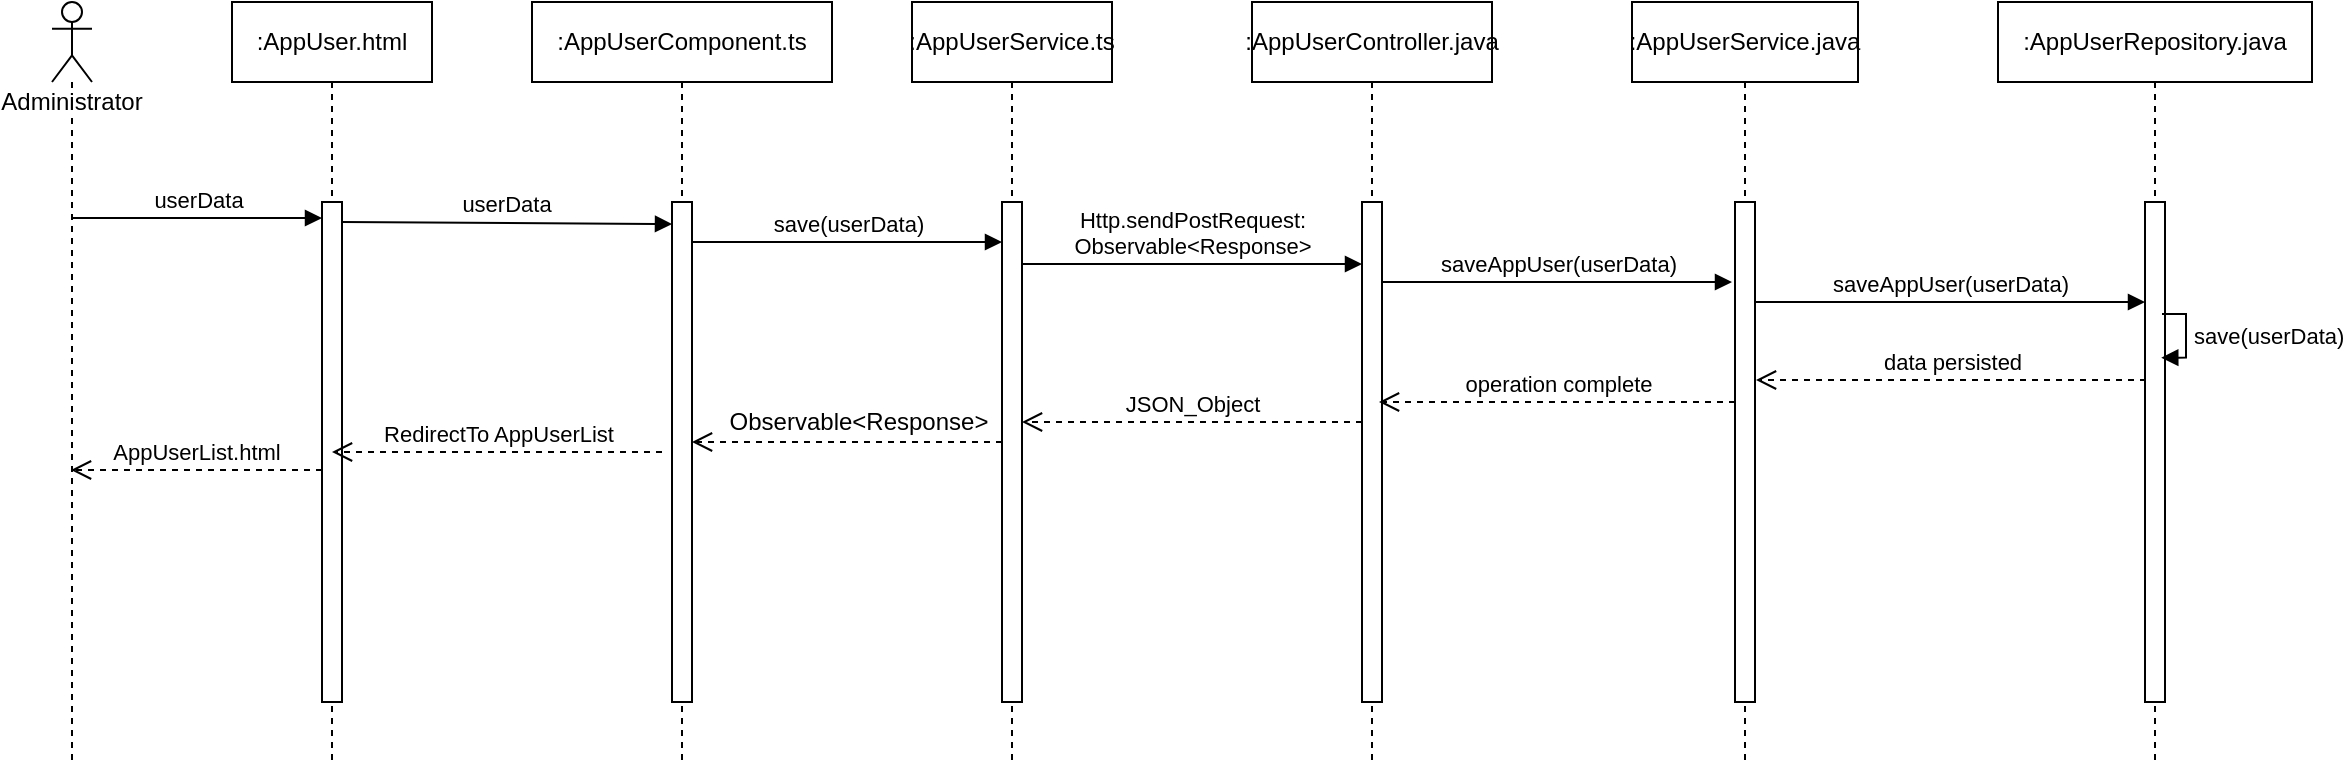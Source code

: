 <mxfile version="10.7.7" type="device"><diagram id="UcbJWvM-FvmxBho9Bb0b" name="Page-1"><mxGraphModel dx="1667" dy="435" grid="1" gridSize="10" guides="1" tooltips="1" connect="1" arrows="1" fold="1" page="1" pageScale="1" pageWidth="827" pageHeight="1169" math="0" shadow="0"><root><mxCell id="0"/><mxCell id="1" parent="0"/><mxCell id="w4Rst9HtTat1AvWIJeFG-2" value=":AppUser.html" style="shape=umlLifeline;perimeter=lifelinePerimeter;whiteSpace=wrap;html=1;container=1;collapsible=0;recursiveResize=0;outlineConnect=0;" vertex="1" parent="1"><mxGeometry x="90" y="20" width="100" height="380" as="geometry"/></mxCell><mxCell id="w4Rst9HtTat1AvWIJeFG-3" value="" style="html=1;points=[];perimeter=orthogonalPerimeter;" vertex="1" parent="w4Rst9HtTat1AvWIJeFG-2"><mxGeometry x="45" y="100" width="10" height="250" as="geometry"/></mxCell><mxCell id="w4Rst9HtTat1AvWIJeFG-4" value=":AppUserComponent.ts" style="shape=umlLifeline;perimeter=lifelinePerimeter;whiteSpace=wrap;html=1;container=1;collapsible=0;recursiveResize=0;outlineConnect=0;" vertex="1" parent="1"><mxGeometry x="240" y="20" width="150" height="380" as="geometry"/></mxCell><mxCell id="w4Rst9HtTat1AvWIJeFG-5" value="" style="html=1;points=[];perimeter=orthogonalPerimeter;" vertex="1" parent="w4Rst9HtTat1AvWIJeFG-4"><mxGeometry x="70" y="100" width="10" height="250" as="geometry"/></mxCell><mxCell id="w4Rst9HtTat1AvWIJeFG-6" value=":AppUserService.ts" style="shape=umlLifeline;perimeter=lifelinePerimeter;whiteSpace=wrap;html=1;container=1;collapsible=0;recursiveResize=0;outlineConnect=0;" vertex="1" parent="1"><mxGeometry x="430" y="20" width="100" height="380" as="geometry"/></mxCell><mxCell id="w4Rst9HtTat1AvWIJeFG-7" value="" style="html=1;points=[];perimeter=orthogonalPerimeter;" vertex="1" parent="w4Rst9HtTat1AvWIJeFG-6"><mxGeometry x="45" y="100" width="10" height="250" as="geometry"/></mxCell><mxCell id="w4Rst9HtTat1AvWIJeFG-8" value=":AppUserController.java" style="shape=umlLifeline;perimeter=lifelinePerimeter;whiteSpace=wrap;html=1;container=1;collapsible=0;recursiveResize=0;outlineConnect=0;" vertex="1" parent="1"><mxGeometry x="600" y="20" width="120" height="380" as="geometry"/></mxCell><mxCell id="w4Rst9HtTat1AvWIJeFG-9" value="" style="html=1;points=[];perimeter=orthogonalPerimeter;" vertex="1" parent="w4Rst9HtTat1AvWIJeFG-8"><mxGeometry x="55" y="100" width="10" height="250" as="geometry"/></mxCell><mxCell id="w4Rst9HtTat1AvWIJeFG-10" value=":AppUserService.java" style="shape=umlLifeline;perimeter=lifelinePerimeter;whiteSpace=wrap;html=1;container=1;collapsible=0;recursiveResize=0;outlineConnect=0;" vertex="1" parent="1"><mxGeometry x="790" y="20" width="113" height="380" as="geometry"/></mxCell><mxCell id="w4Rst9HtTat1AvWIJeFG-11" value="" style="html=1;points=[];perimeter=orthogonalPerimeter;" vertex="1" parent="w4Rst9HtTat1AvWIJeFG-10"><mxGeometry x="51.5" y="100" width="10" height="250" as="geometry"/></mxCell><mxCell id="w4Rst9HtTat1AvWIJeFG-12" value=":AppUserRepository.java" style="shape=umlLifeline;perimeter=lifelinePerimeter;whiteSpace=wrap;html=1;container=1;collapsible=0;recursiveResize=0;outlineConnect=0;" vertex="1" parent="1"><mxGeometry x="973" y="20" width="157" height="380" as="geometry"/></mxCell><mxCell id="w4Rst9HtTat1AvWIJeFG-13" value="" style="html=1;points=[];perimeter=orthogonalPerimeter;" vertex="1" parent="w4Rst9HtTat1AvWIJeFG-12"><mxGeometry x="73.5" y="100" width="10" height="250" as="geometry"/></mxCell><mxCell id="w4Rst9HtTat1AvWIJeFG-16" value="Administrator" style="shape=umlLifeline;participant=umlActor;perimeter=lifelinePerimeter;whiteSpace=wrap;html=1;container=1;collapsible=0;recursiveResize=0;verticalAlign=top;spacingTop=36;labelBackgroundColor=#ffffff;outlineConnect=0;" vertex="1" parent="1"><mxGeometry y="20" width="20" height="380" as="geometry"/></mxCell><mxCell id="w4Rst9HtTat1AvWIJeFG-17" value="userData" style="html=1;verticalAlign=bottom;endArrow=block;entryX=0;entryY=0.032;entryDx=0;entryDy=0;entryPerimeter=0;" edge="1" parent="1" source="w4Rst9HtTat1AvWIJeFG-16" target="w4Rst9HtTat1AvWIJeFG-3"><mxGeometry width="80" relative="1" as="geometry"><mxPoint x="-40" y="350" as="sourcePoint"/><mxPoint x="90" y="270" as="targetPoint"/></mxGeometry></mxCell><mxCell id="w4Rst9HtTat1AvWIJeFG-18" value="userData" style="html=1;verticalAlign=bottom;endArrow=block;entryX=0;entryY=0.044;entryDx=0;entryDy=0;entryPerimeter=0;" edge="1" parent="1" target="w4Rst9HtTat1AvWIJeFG-5"><mxGeometry width="80" relative="1" as="geometry"><mxPoint x="145" y="130" as="sourcePoint"/><mxPoint x="270.5" y="130" as="targetPoint"/></mxGeometry></mxCell><mxCell id="w4Rst9HtTat1AvWIJeFG-19" value="save(userData)" style="html=1;verticalAlign=bottom;endArrow=block;entryX=0;entryY=0.08;entryDx=0;entryDy=0;entryPerimeter=0;" edge="1" parent="1" target="w4Rst9HtTat1AvWIJeFG-7"><mxGeometry width="80" relative="1" as="geometry"><mxPoint x="320" y="140" as="sourcePoint"/><mxPoint x="440.5" y="140" as="targetPoint"/></mxGeometry></mxCell><mxCell id="w4Rst9HtTat1AvWIJeFG-20" value="Http.sendPostRequest:&lt;br&gt;Observable&amp;lt;Response&amp;gt;&lt;br&gt;" style="html=1;verticalAlign=bottom;endArrow=block;entryX=0;entryY=0.124;entryDx=0;entryDy=0;entryPerimeter=0;exitX=1;exitY=0.124;exitDx=0;exitDy=0;exitPerimeter=0;" edge="1" parent="1" source="w4Rst9HtTat1AvWIJeFG-7" target="w4Rst9HtTat1AvWIJeFG-9"><mxGeometry width="80" relative="1" as="geometry"><mxPoint x="490" y="150" as="sourcePoint"/><mxPoint x="650" y="150" as="targetPoint"/></mxGeometry></mxCell><mxCell id="w4Rst9HtTat1AvWIJeFG-21" value="saveAppUser(userData)" style="html=1;verticalAlign=bottom;endArrow=block;exitX=1;exitY=0.124;exitDx=0;exitDy=0;exitPerimeter=0;" edge="1" parent="1"><mxGeometry width="80" relative="1" as="geometry"><mxPoint x="665" y="160" as="sourcePoint"/><mxPoint x="840" y="160" as="targetPoint"/></mxGeometry></mxCell><mxCell id="w4Rst9HtTat1AvWIJeFG-22" value="saveAppUser(userData)" style="html=1;verticalAlign=bottom;endArrow=block;" edge="1" parent="1" target="w4Rst9HtTat1AvWIJeFG-13"><mxGeometry width="80" relative="1" as="geometry"><mxPoint x="851.5" y="170" as="sourcePoint"/><mxPoint x="1011.5" y="170" as="targetPoint"/></mxGeometry></mxCell><mxCell id="w4Rst9HtTat1AvWIJeFG-23" value="save(userData)" style="edgeStyle=orthogonalEdgeStyle;html=1;align=left;spacingLeft=2;endArrow=block;rounded=0;entryX=0.52;entryY=0.468;entryDx=0;entryDy=0;entryPerimeter=0;" edge="1" parent="1" target="w4Rst9HtTat1AvWIJeFG-12"><mxGeometry relative="1" as="geometry"><mxPoint x="1055" y="176" as="sourcePoint"/><Array as="points"><mxPoint x="1067" y="176"/><mxPoint x="1067" y="198"/></Array><mxPoint x="1046.5" y="196" as="targetPoint"/></mxGeometry></mxCell><mxCell id="w4Rst9HtTat1AvWIJeFG-24" value="data persisted" style="html=1;verticalAlign=bottom;endArrow=open;dashed=1;endSize=8;entryX=1.05;entryY=0.356;entryDx=0;entryDy=0;entryPerimeter=0;exitX=0.05;exitY=0.356;exitDx=0;exitDy=0;exitPerimeter=0;" edge="1" parent="1" source="w4Rst9HtTat1AvWIJeFG-13" target="w4Rst9HtTat1AvWIJeFG-11"><mxGeometry relative="1" as="geometry"><mxPoint x="1030" y="209" as="sourcePoint"/><mxPoint x="940" y="209" as="targetPoint"/></mxGeometry></mxCell><mxCell id="w4Rst9HtTat1AvWIJeFG-25" value="operation complete" style="html=1;verticalAlign=bottom;endArrow=open;dashed=1;endSize=8;entryX=1.05;entryY=0.356;entryDx=0;entryDy=0;entryPerimeter=0;" edge="1" parent="1"><mxGeometry relative="1" as="geometry"><mxPoint x="841.5" y="220" as="sourcePoint"/><mxPoint x="663.5" y="220" as="targetPoint"/></mxGeometry></mxCell><mxCell id="w4Rst9HtTat1AvWIJeFG-26" value="JSON_Object" style="html=1;verticalAlign=bottom;endArrow=open;dashed=1;endSize=8;" edge="1" parent="1"><mxGeometry relative="1" as="geometry"><mxPoint x="655" y="230" as="sourcePoint"/><mxPoint x="485" y="230" as="targetPoint"/></mxGeometry></mxCell><mxCell id="w4Rst9HtTat1AvWIJeFG-27" value="" style="html=1;verticalAlign=bottom;endArrow=open;dashed=1;endSize=8;" edge="1" parent="1"><mxGeometry relative="1" as="geometry"><mxPoint x="475" y="240" as="sourcePoint"/><mxPoint x="320" y="240" as="targetPoint"/></mxGeometry></mxCell><mxCell id="w4Rst9HtTat1AvWIJeFG-28" value="Observable&amp;lt;Response&amp;gt;" style="text;html=1;resizable=0;points=[];align=center;verticalAlign=middle;labelBackgroundColor=#ffffff;" vertex="1" connectable="0" parent="w4Rst9HtTat1AvWIJeFG-27"><mxGeometry x="-0.382" y="-1" relative="1" as="geometry"><mxPoint x="-24" y="-9" as="offset"/></mxGeometry></mxCell><mxCell id="w4Rst9HtTat1AvWIJeFG-29" value="RedirectTo AppUserList" style="html=1;verticalAlign=bottom;endArrow=open;dashed=1;endSize=8;" edge="1" parent="1"><mxGeometry relative="1" as="geometry"><mxPoint x="305" y="245" as="sourcePoint"/><mxPoint x="140" y="245" as="targetPoint"/></mxGeometry></mxCell><mxCell id="w4Rst9HtTat1AvWIJeFG-33" value="AppUserList.html" style="html=1;verticalAlign=bottom;endArrow=open;dashed=1;endSize=8;" edge="1" parent="1"><mxGeometry relative="1" as="geometry"><mxPoint x="135" y="254" as="sourcePoint"/><mxPoint x="9.5" y="254" as="targetPoint"/></mxGeometry></mxCell></root></mxGraphModel></diagram></mxfile>